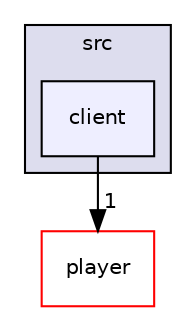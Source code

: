 digraph "src/client" {
  compound=true
  node [ fontsize="10", fontname="Helvetica"];
  edge [ labelfontsize="10", labelfontname="Helvetica"];
  subgraph clusterdir_68267d1309a1af8e8297ef4c3efbcdba {
    graph [ bgcolor="#ddddee", pencolor="black", label="src" fontname="Helvetica", fontsize="10", URL="dir_68267d1309a1af8e8297ef4c3efbcdba.html"]
  dir_6908ff505388a07996d238c763adbdab [shape=box, label="client", style="filled", fillcolor="#eeeeff", pencolor="black", URL="dir_6908ff505388a07996d238c763adbdab.html"];
  }
  dir_975424cdae97a07db69e55371758444e [shape=box label="player" fillcolor="white" style="filled" color="red" URL="dir_975424cdae97a07db69e55371758444e.html"];
  dir_6908ff505388a07996d238c763adbdab->dir_975424cdae97a07db69e55371758444e [headlabel="1", labeldistance=1.5 headhref="dir_000004_000009.html"];
}
